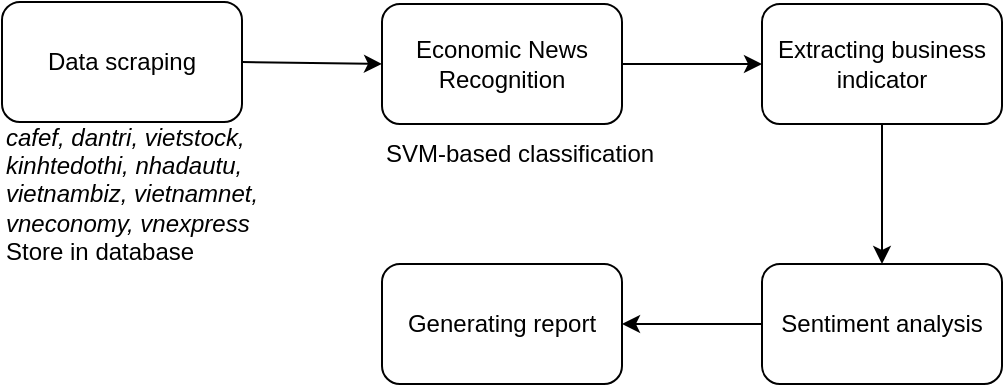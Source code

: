<mxfile version="26.0.15">
  <diagram name="Trang-1" id="EVr8f2yy7lBl-q2Wdn64">
    <mxGraphModel dx="1050" dy="569" grid="1" gridSize="10" guides="1" tooltips="1" connect="1" arrows="1" fold="1" page="1" pageScale="1" pageWidth="827" pageHeight="1169" math="0" shadow="0">
      <root>
        <mxCell id="0" />
        <mxCell id="1" parent="0" />
        <mxCell id="-w3nPNhzxHXCMxLlRhls-3" value="Data scraping" style="rounded=1;whiteSpace=wrap;html=1;" parent="1" vertex="1">
          <mxGeometry x="160" y="200" width="120" height="60" as="geometry" />
        </mxCell>
        <mxCell id="-w3nPNhzxHXCMxLlRhls-4" value="&lt;i&gt;cafef, dantri, vietstock, kinhtedothi, nhadautu, vietnambiz, vietnamnet, vneconomy, vnexpress&lt;/i&gt;&lt;div&gt;Store in database&lt;/div&gt;" style="text;html=1;align=left;verticalAlign=middle;whiteSpace=wrap;rounded=0;" parent="1" vertex="1">
          <mxGeometry x="160" y="261" width="130" height="70" as="geometry" />
        </mxCell>
        <mxCell id="-w3nPNhzxHXCMxLlRhls-5" value="Economic News Recognition" style="rounded=1;whiteSpace=wrap;html=1;" parent="1" vertex="1">
          <mxGeometry x="350" y="201" width="120" height="60" as="geometry" />
        </mxCell>
        <mxCell id="-w3nPNhzxHXCMxLlRhls-6" value="" style="endArrow=classic;html=1;rounded=0;exitX=1;exitY=0.5;exitDx=0;exitDy=0;entryX=0;entryY=0.5;entryDx=0;entryDy=0;" parent="1" source="-w3nPNhzxHXCMxLlRhls-3" target="-w3nPNhzxHXCMxLlRhls-5" edge="1">
          <mxGeometry width="50" height="50" relative="1" as="geometry">
            <mxPoint x="460" y="330" as="sourcePoint" />
            <mxPoint x="510" y="280" as="targetPoint" />
          </mxGeometry>
        </mxCell>
        <mxCell id="-w3nPNhzxHXCMxLlRhls-7" value="SVM-based classification" style="text;html=1;align=left;verticalAlign=middle;whiteSpace=wrap;rounded=0;" parent="1" vertex="1">
          <mxGeometry x="350" y="261" width="146" height="30" as="geometry" />
        </mxCell>
        <mxCell id="-w3nPNhzxHXCMxLlRhls-8" value="Extracting business indicator" style="rounded=1;whiteSpace=wrap;html=1;" parent="1" vertex="1">
          <mxGeometry x="540" y="201" width="120" height="60" as="geometry" />
        </mxCell>
        <mxCell id="-w3nPNhzxHXCMxLlRhls-9" value="" style="endArrow=classic;html=1;rounded=0;exitX=1;exitY=0.5;exitDx=0;exitDy=0;entryX=0;entryY=0.5;entryDx=0;entryDy=0;" parent="1" source="-w3nPNhzxHXCMxLlRhls-5" target="-w3nPNhzxHXCMxLlRhls-8" edge="1">
          <mxGeometry width="50" height="50" relative="1" as="geometry">
            <mxPoint x="460" y="330" as="sourcePoint" />
            <mxPoint x="510" y="280" as="targetPoint" />
          </mxGeometry>
        </mxCell>
        <mxCell id="-w3nPNhzxHXCMxLlRhls-10" value="Sentiment analysis" style="rounded=1;whiteSpace=wrap;html=1;" parent="1" vertex="1">
          <mxGeometry x="540" y="331" width="120" height="60" as="geometry" />
        </mxCell>
        <mxCell id="-w3nPNhzxHXCMxLlRhls-11" value="" style="endArrow=classic;html=1;rounded=0;exitX=0.5;exitY=1;exitDx=0;exitDy=0;entryX=0.5;entryY=0;entryDx=0;entryDy=0;" parent="1" source="-w3nPNhzxHXCMxLlRhls-8" target="-w3nPNhzxHXCMxLlRhls-10" edge="1">
          <mxGeometry width="50" height="50" relative="1" as="geometry">
            <mxPoint x="460" y="330" as="sourcePoint" />
            <mxPoint x="510" y="280" as="targetPoint" />
          </mxGeometry>
        </mxCell>
        <mxCell id="-w3nPNhzxHXCMxLlRhls-13" value="Generating report" style="rounded=1;whiteSpace=wrap;html=1;" parent="1" vertex="1">
          <mxGeometry x="350" y="331" width="120" height="60" as="geometry" />
        </mxCell>
        <mxCell id="-w3nPNhzxHXCMxLlRhls-14" value="" style="endArrow=classic;html=1;rounded=0;exitX=0;exitY=0.5;exitDx=0;exitDy=0;entryX=1;entryY=0.5;entryDx=0;entryDy=0;" parent="1" source="-w3nPNhzxHXCMxLlRhls-10" target="-w3nPNhzxHXCMxLlRhls-13" edge="1">
          <mxGeometry width="50" height="50" relative="1" as="geometry">
            <mxPoint x="460" y="330" as="sourcePoint" />
            <mxPoint x="510" y="280" as="targetPoint" />
          </mxGeometry>
        </mxCell>
      </root>
    </mxGraphModel>
  </diagram>
</mxfile>
